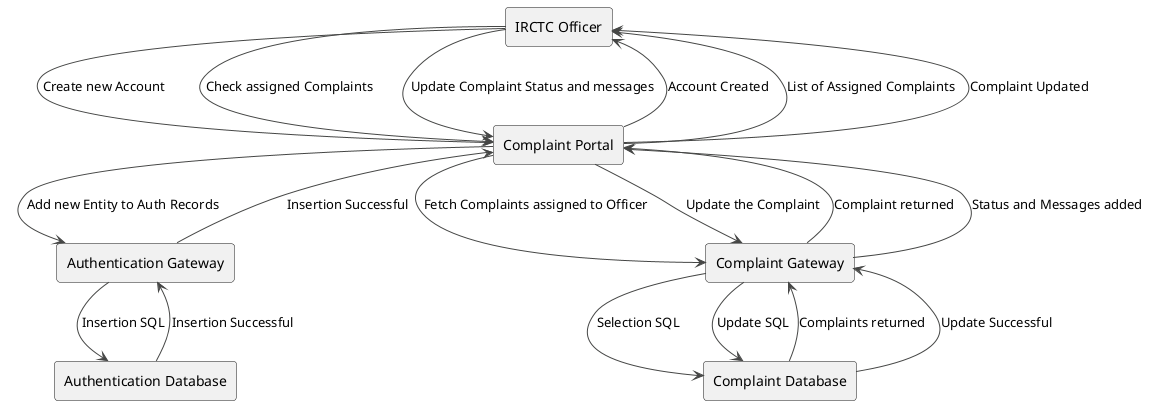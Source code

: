 @startuml
!theme vibrant
skinparam componentstyle rectangle

[IRCTC Officer] --> [Complaint Portal] : Create new Account
[Complaint Portal] --> [Authentication Gateway] : Add new Entity to Auth Records
[Authentication Gateway] --> [Authentication Database] : Insertion SQL
[Authentication Database] --> [Authentication Gateway] : Insertion Successful
[Authentication Gateway] --> [Complaint Portal] : Insertion Successful
[Complaint Portal] --> [IRCTC Officer] : Account Created

[IRCTC Officer] --> [Complaint Portal] : Check assigned Complaints
[Complaint Portal] --> [Complaint Gateway] : Fetch Complaints assigned to Officer
[Complaint Gateway] --> [Complaint Database] : Selection SQL
[Complaint Database] --> [Complaint Gateway] : Complaints returned
[Complaint Gateway] --> [Complaint Portal] : Complaint returned
[Complaint Portal] --> [IRCTC Officer] : List of Assigned Complaints

[IRCTC Officer] --> [Complaint Portal] : Update Complaint Status and messages
[Complaint Portal] --> [Complaint Gateway] : Update the Complaint
[Complaint Gateway] --> [Complaint Database] : Update SQL
[Complaint Database] --> [Complaint Gateway] : Update Successful
[Complaint Gateway] --> [Complaint Portal] : Status and Messages added
[Complaint Portal] --> [IRCTC Officer] : Complaint Updated
@enduml
